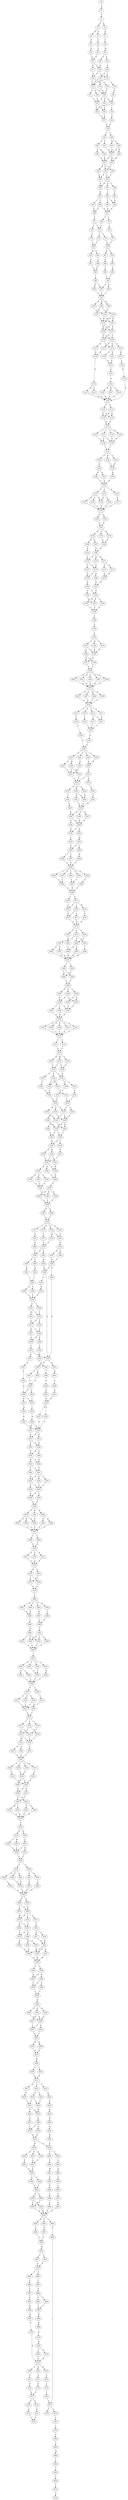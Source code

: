 strict digraph  {
	S0 -> S1 [ label = E ];
	S1 -> S2 [ label = T ];
	S2 -> S3 [ label = V ];
	S2 -> S4 [ label = A ];
	S3 -> S5 [ label = V ];
	S3 -> S6 [ label = R ];
	S4 -> S7 [ label = E ];
	S5 -> S8 [ label = S ];
	S6 -> S9 [ label = Y ];
	S7 -> S10 [ label = T ];
	S8 -> S11 [ label = L ];
	S9 -> S12 [ label = A ];
	S10 -> S13 [ label = M ];
	S11 -> S14 [ label = Q ];
	S12 -> S14 [ label = Q ];
	S13 -> S15 [ label = V ];
	S13 -> S16 [ label = S ];
	S14 -> S17 [ label = S ];
	S14 -> S18 [ label = G ];
	S15 -> S19 [ label = T ];
	S16 -> S18 [ label = G ];
	S17 -> S20 [ label = V ];
	S18 -> S21 [ label = I ];
	S18 -> S20 [ label = V ];
	S19 -> S22 [ label = A ];
	S19 -> S21 [ label = I ];
	S20 -> S23 [ label = T ];
	S20 -> S24 [ label = M ];
	S21 -> S25 [ label = L ];
	S21 -> S23 [ label = T ];
	S22 -> S26 [ label = A ];
	S22 -> S23 [ label = T ];
	S23 -> S27 [ label = Y ];
	S23 -> S28 [ label = E ];
	S23 -> S29 [ label = K ];
	S24 -> S28 [ label = E ];
	S25 -> S30 [ label = N ];
	S26 -> S28 [ label = E ];
	S27 -> S31 [ label = A ];
	S28 -> S32 [ label = V ];
	S28 -> S31 [ label = A ];
	S28 -> S33 [ label = T ];
	S29 -> S31 [ label = A ];
	S30 -> S33 [ label = T ];
	S31 -> S34 [ label = V ];
	S31 -> S35 [ label = L ];
	S32 -> S35 [ label = L ];
	S33 -> S34 [ label = V ];
	S33 -> S36 [ label = I ];
	S34 -> S37 [ label = S ];
	S35 -> S37 [ label = S ];
	S36 -> S38 [ label = F ];
	S37 -> S39 [ label = S ];
	S38 -> S39 [ label = S ];
	S39 -> S40 [ label = L ];
	S39 -> S41 [ label = V ];
	S40 -> S42 [ label = G ];
	S40 -> S43 [ label = W ];
	S41 -> S44 [ label = T ];
	S41 -> S45 [ label = S ];
	S42 -> S46 [ label = R ];
	S42 -> S47 [ label = Q ];
	S43 -> S47 [ label = Q ];
	S44 -> S48 [ label = E ];
	S44 -> S49 [ label = D ];
	S45 -> S47 [ label = Q ];
	S46 -> S50 [ label = Q ];
	S47 -> S51 [ label = K ];
	S47 -> S50 [ label = Q ];
	S48 -> S51 [ label = K ];
	S49 -> S51 [ label = K ];
	S50 -> S52 [ label = L ];
	S51 -> S52 [ label = L ];
	S51 -> S53 [ label = V ];
	S51 -> S54 [ label = M ];
	S52 -> S55 [ label = L ];
	S52 -> S56 [ label = F ];
	S53 -> S55 [ label = L ];
	S54 -> S56 [ label = F ];
	S55 -> S57 [ label = A ];
	S55 -> S58 [ label = P ];
	S55 -> S59 [ label = C ];
	S56 -> S58 [ label = P ];
	S57 -> S60 [ label = L ];
	S58 -> S61 [ label = A ];
	S59 -> S62 [ label = F ];
	S60 -> S63 [ label = A ];
	S60 -> S64 [ label = T ];
	S61 -> S65 [ label = I ];
	S61 -> S66 [ label = V ];
	S62 -> S63 [ label = A ];
	S63 -> S67 [ label = G ];
	S64 -> S67 [ label = G ];
	S65 -> S68 [ label = S ];
	S66 -> S67 [ label = G ];
	S66 -> S68 [ label = S ];
	S67 -> S69 [ label = L ];
	S67 -> S70 [ label = I ];
	S68 -> S71 [ label = F ];
	S69 -> S72 [ label = L ];
	S70 -> S73 [ label = I ];
	S71 -> S74 [ label = F ];
	S71 -> S72 [ label = L ];
	S72 -> S75 [ label = L ];
	S72 -> S76 [ label = I ];
	S73 -> S77 [ label = F ];
	S74 -> S78 [ label = V ];
	S75 -> S79 [ label = V ];
	S76 -> S80 [ label = L ];
	S77 -> S79 [ label = V ];
	S78 -> S80 [ label = L ];
	S79 -> S81 [ label = L ];
	S79 -> S82 [ label = V ];
	S80 -> S83 [ label = M ];
	S80 -> S84 [ label = F ];
	S81 -> S85 [ label = L ];
	S82 -> S86 [ label = F ];
	S83 -> S87 [ label = A ];
	S84 -> S88 [ label = T ];
	S85 -> S89 [ label = G ];
	S86 -> S90 [ label = C ];
	S87 -> S91 [ label = F ];
	S88 -> S91 [ label = F ];
	S89 -> S92 [ label = T ];
	S90 -> S92 [ label = T ];
	S91 -> S93 [ label = I ];
	S92 -> S94 [ label = G ];
	S92 -> S95 [ label = V ];
	S93 -> S95 [ label = V ];
	S93 -> S96 [ label = A ];
	S94 -> S97 [ label = L ];
	S95 -> S97 [ label = L ];
	S96 -> S97 [ label = L ];
	S97 -> S98 [ label = F ];
	S97 -> S99 [ label = H ];
	S97 -> S100 [ label = R ];
	S98 -> S101 [ label = M ];
	S98 -> S102 [ label = L ];
	S99 -> S103 [ label = V ];
	S100 -> S103 [ label = V ];
	S101 -> S104 [ label = K ];
	S102 -> S105 [ label = R ];
	S102 -> S104 [ label = K ];
	S103 -> S104 [ label = K ];
	S103 -> S105 [ label = R ];
	S104 -> S106 [ label = R ];
	S104 -> S107 [ label = K ];
	S105 -> S107 [ label = K ];
	S105 -> S106 [ label = R ];
	S106 -> S108 [ label = F ];
	S106 -> S109 [ label = Y ];
	S107 -> S108 [ label = F ];
	S107 -> S109 [ label = Y ];
	S108 -> S110 [ label = L ];
	S108 -> S111 [ label = H ];
	S109 -> S112 [ label = F ];
	S109 -> S110 [ label = L ];
	S109 -> S113 [ label = C ];
	S110 -> S114 [ label = D ];
	S110 -> S115 [ label = G ];
	S111 -> S116 [ label = N ];
	S112 -> S117 [ label = H ];
	S113 -> S116 [ label = N ];
	S114 -> S118 [ label = P ];
	S115 -> S118 [ label = P ];
	S116 -> S119 [ label = D ];
	S117 -> S120 [ label = S ];
	S118 -> S121 [ label = C ];
	S119 -> S122 [ label = M ];
	S119 -> S123 [ label = V ];
	S120 -> S124 [ label = K ];
	S121 -> S125 [ label = G ];
	S122 -> S126 [ label = K ];
	S123 -> S126 [ label = K ];
	S124 -> S126 [ label = K ];
	S125 -> S127 [ label = R ];
	S125 -> S128 [ label = C ];
	S125 -> S129 [ label = W ];
	S126 -> S130 [ label = F ];
	S126 -> S131 [ label = Y ];
	S127 -> S126 [ label = K ];
	S128 -> S126 [ label = K ];
	S129 -> S126 [ label = K ];
	S130 -> S132 [ label = E ];
	S130 -> S133 [ label = K ];
	S131 -> S133 [ label = K ];
	S131 -> S132 [ label = E ];
	S132 -> S134 [ label = N ];
	S133 -> S134 [ label = N ];
	S134 -> S135 [ label = V ];
	S134 -> S136 [ label = K ];
	S134 -> S137 [ label = I ];
	S134 -> S138 [ label = S ];
	S135 -> S139 [ label = Y ];
	S136 -> S140 [ label = F ];
	S137 -> S140 [ label = F ];
	S137 -> S139 [ label = Y ];
	S138 -> S140 [ label = F ];
	S139 -> S141 [ label = I ];
	S140 -> S141 [ label = I ];
	S141 -> S142 [ label = T ];
	S141 -> S143 [ label = G ];
	S141 -> S144 [ label = S ];
	S142 -> S145 [ label = R ];
	S143 -> S146 [ label = G ];
	S144 -> S146 [ label = G ];
	S145 -> S147 [ label = Q ];
	S145 -> S148 [ label = K ];
	S146 -> S149 [ label = R ];
	S147 -> S150 [ label = F ];
	S148 -> S150 [ label = F ];
	S149 -> S150 [ label = F ];
	S150 -> S151 [ label = V ];
	S150 -> S152 [ label = E ];
	S150 -> S153 [ label = I ];
	S151 -> S154 [ label = R ];
	S151 -> S155 [ label = Q ];
	S151 -> S156 [ label = K ];
	S152 -> S157 [ label = E ];
	S153 -> S158 [ label = L ];
	S153 -> S155 [ label = Q ];
	S154 -> S159 [ label = F ];
	S155 -> S159 [ label = F ];
	S156 -> S159 [ label = F ];
	S157 -> S159 [ label = F ];
	S158 -> S159 [ label = F ];
	S159 -> S160 [ label = D ];
	S159 -> S161 [ label = E ];
	S160 -> S162 [ label = E ];
	S161 -> S162 [ label = E ];
	S162 -> S163 [ label = G ];
	S162 -> S164 [ label = K ];
	S162 -> S165 [ label = R ];
	S163 -> S166 [ label = E ];
	S164 -> S167 [ label = R ];
	S164 -> S168 [ label = Q ];
	S165 -> S166 [ label = E ];
	S166 -> S169 [ label = R ];
	S167 -> S169 [ label = R ];
	S168 -> S170 [ label = K ];
	S169 -> S171 [ label = H ];
	S169 -> S172 [ label = A ];
	S169 -> S173 [ label = Q ];
	S170 -> S172 [ label = A ];
	S171 -> S174 [ label = Q ];
	S171 -> S175 [ label = R ];
	S172 -> S176 [ label = E ];
	S172 -> S177 [ label = T ];
	S173 -> S176 [ label = E ];
	S174 -> S178 [ label = Q ];
	S175 -> S178 [ label = Q ];
	S176 -> S179 [ label = G ];
	S176 -> S180 [ label = E ];
	S177 -> S179 [ label = G ];
	S178 -> S181 [ label = R ];
	S179 -> S182 [ label = K ];
	S180 -> S181 [ label = R ];
	S181 -> S183 [ label = P ];
	S182 -> S184 [ label = A ];
	S182 -> S183 [ label = P ];
	S183 -> S185 [ label = C ];
	S183 -> S186 [ label = N ];
	S183 -> S187 [ label = H ];
	S184 -> S187 [ label = H ];
	S185 -> S188 [ label = V ];
	S186 -> S188 [ label = V ];
	S187 -> S188 [ label = V ];
	S188 -> S189 [ label = L ];
	S189 -> S190 [ label = P ];
	S190 -> S191 [ label = L ];
	S191 -> S192 [ label = S ];
	S191 -> S193 [ label = T ];
	S191 -> S194 [ label = N ];
	S192 -> S195 [ label = K ];
	S193 -> S196 [ label = P ];
	S193 -> S195 [ label = K ];
	S194 -> S195 [ label = K ];
	S195 -> S197 [ label = K ];
	S196 -> S198 [ label = E ];
	S196 -> S197 [ label = K ];
	S197 -> S199 [ label = E ];
	S198 -> S199 [ label = E ];
	S199 -> S200 [ label = R ];
	S199 -> S201 [ label = K ];
	S199 -> S202 [ label = S ];
	S199 -> S203 [ label = G ];
	S199 -> S204 [ label = E ];
	S200 -> S205 [ label = K ];
	S201 -> S205 [ label = K ];
	S202 -> S205 [ label = K ];
	S203 -> S205 [ label = K ];
	S204 -> S205 [ label = K ];
	S205 -> S206 [ label = K ];
	S205 -> S207 [ label = L ];
	S205 -> S208 [ label = Q ];
	S205 -> S209 [ label = R ];
	S206 -> S210 [ label = Y ];
	S207 -> S210 [ label = Y ];
	S208 -> S210 [ label = Y ];
	S209 -> S210 [ label = Y ];
	S210 -> S211 [ label = V ];
	S210 -> S212 [ label = P ];
	S210 -> S213 [ label = I ];
	S210 -> S214 [ label = A ];
	S211 -> S215 [ label = V ];
	S212 -> S216 [ label = V ];
	S213 -> S217 [ label = A ];
	S213 -> S215 [ label = V ];
	S214 -> S218 [ label = T ];
	S215 -> S219 [ label = I ];
	S216 -> S220 [ label = L ];
	S217 -> S219 [ label = I ];
	S218 -> S219 [ label = I ];
	S219 -> S221 [ label = P ];
	S220 -> S222 [ label = S ];
	S221 -> S222 [ label = S ];
	S222 -> S223 [ label = F ];
	S222 -> S224 [ label = I ];
	S222 -> S225 [ label = S ];
	S222 -> S226 [ label = V ];
	S223 -> S227 [ label = G ];
	S223 -> S228 [ label = W ];
	S224 -> S229 [ label = R ];
	S225 -> S230 [ label = H ];
	S226 -> S229 [ label = R ];
	S227 -> S231 [ label = L ];
	S228 -> S231 [ label = L ];
	S228 -> S232 [ label = M ];
	S229 -> S233 [ label = P ];
	S230 -> S231 [ label = L ];
	S231 -> S234 [ label = T ];
	S232 -> S234 [ label = T ];
	S233 -> S234 [ label = T ];
	S233 -> S235 [ label = S ];
	S234 -> S236 [ label = P ];
	S234 -> S237 [ label = F ];
	S234 -> S238 [ label = V ];
	S235 -> S239 [ label = S ];
	S236 -> S240 [ label = K ];
	S236 -> S241 [ label = R ];
	S237 -> S242 [ label = G ];
	S238 -> S240 [ label = K ];
	S239 -> S243 [ label = S ];
	S240 -> S244 [ label = E ];
	S241 -> S244 [ label = E ];
	S242 -> S245 [ label = D ];
	S243 -> S244 [ label = E ];
	S244 -> S246 [ label = R ];
	S244 -> S247 [ label = W ];
	S244 -> S248 [ label = G ];
	S245 -> S246 [ label = R ];
	S246 -> S249 [ label = K ];
	S246 -> S250 [ label = S ];
	S247 -> S249 [ label = K ];
	S248 -> S249 [ label = K ];
	S249 -> S251 [ label = N ];
	S249 -> S252 [ label = A ];
	S250 -> S251 [ label = N ];
	S251 -> S253 [ label = L ];
	S252 -> S254 [ label = M ];
	S253 -> S255 [ label = G ];
	S254 -> S256 [ label = L ];
	S254 -> S255 [ label = G ];
	S255 -> S257 [ label = L ];
	S255 -> S258 [ label = T ];
	S256 -> S259 [ label = K ];
	S257 -> S260 [ label = F ];
	S258 -> S260 [ label = F ];
	S259 -> S260 [ label = F ];
	S260 -> S261 [ label = F ];
	S260 -> S262 [ label = S ];
	S260 -> S263 [ label = I ];
	S260 -> S264 [ label = L ];
	S260 -> S265 [ label = G ];
	S261 -> S266 [ label = L ];
	S262 -> S267 [ label = I ];
	S263 -> S267 [ label = I ];
	S264 -> S266 [ label = L ];
	S265 -> S268 [ label = A ];
	S266 -> S269 [ label = P ];
	S267 -> S269 [ label = P ];
	S268 -> S269 [ label = P ];
	S269 -> S270 [ label = I ];
	S269 -> S271 [ label = V ];
	S270 -> S272 [ label = L ];
	S271 -> S273 [ label = M ];
	S271 -> S274 [ label = I ];
	S271 -> S272 [ label = L ];
	S272 -> S275 [ label = T ];
	S273 -> S276 [ label = F ];
	S274 -> S275 [ label = T ];
	S274 -> S277 [ label = S ];
	S275 -> S278 [ label = H ];
	S276 -> S278 [ label = H ];
	S277 -> S278 [ label = H ];
	S278 -> S279 [ label = L ];
	S278 -> S280 [ label = V ];
	S278 -> S281 [ label = F ];
	S279 -> S282 [ label = Y ];
	S279 -> S283 [ label = L ];
	S279 -> S284 [ label = S ];
	S280 -> S284 [ label = S ];
	S281 -> S285 [ label = V ];
	S282 -> S286 [ label = L ];
	S282 -> S287 [ label = F ];
	S283 -> S288 [ label = I ];
	S284 -> S289 [ label = A ];
	S284 -> S290 [ label = S ];
	S285 -> S289 [ label = A ];
	S286 -> S291 [ label = W ];
	S287 -> S291 [ label = W ];
	S288 -> S291 [ label = W ];
	S289 -> S291 [ label = W ];
	S290 -> S291 [ label = W ];
	S291 -> S292 [ label = V ];
	S291 -> S293 [ label = A ];
	S292 -> S294 [ label = L ];
	S292 -> S295 [ label = V ];
	S293 -> S294 [ label = L ];
	S294 -> S296 [ label = F ];
	S295 -> S296 [ label = F ];
	S296 -> S297 [ label = A ];
	S296 -> S298 [ label = V ];
	S296 -> S299 [ label = I ];
	S297 -> S300 [ label = A ];
	S298 -> S301 [ label = T ];
	S298 -> S300 [ label = A ];
	S299 -> S302 [ label = G ];
	S299 -> S301 [ label = T ];
	S300 -> S303 [ label = V ];
	S300 -> S304 [ label = T ];
	S300 -> S305 [ label = I ];
	S301 -> S303 [ label = V ];
	S302 -> S303 [ label = V ];
	S303 -> S306 [ label = D ];
	S304 -> S306 [ label = D ];
	S305 -> S306 [ label = D ];
	S306 -> S307 [ label = F ];
	S306 -> S308 [ label = V ];
	S306 -> S309 [ label = S ];
	S306 -> S310 [ label = Y ];
	S306 -> S311 [ label = A ];
	S307 -> S312 [ label = L ];
	S308 -> S312 [ label = L ];
	S309 -> S312 [ label = L ];
	S310 -> S312 [ label = L ];
	S311 -> S312 [ label = L ];
	S312 -> S313 [ label = L ];
	S312 -> S314 [ label = S ];
	S313 -> S315 [ label = Y ];
	S314 -> S315 [ label = Y ];
	S315 -> S316 [ label = R ];
	S315 -> S317 [ label = W ];
	S315 -> S318 [ label = C ];
	S316 -> S319 [ label = L ];
	S317 -> S320 [ label = F ];
	S317 -> S319 [ label = L ];
	S318 -> S320 [ label = F ];
	S319 -> S321 [ label = V ];
	S319 -> S322 [ label = I ];
	S319 -> S323 [ label = L ];
	S320 -> S321 [ label = V ];
	S321 -> S324 [ label = F ];
	S321 -> S325 [ label = V ];
	S321 -> S326 [ label = D ];
	S322 -> S327 [ label = L ];
	S322 -> S324 [ label = F ];
	S323 -> S328 [ label = C ];
	S324 -> S329 [ label = S ];
	S325 -> S330 [ label = V ];
	S326 -> S331 [ label = I ];
	S327 -> S332 [ label = T ];
	S328 -> S329 [ label = S ];
	S329 -> S333 [ label = V ];
	S330 -> S334 [ label = I ];
	S331 -> S333 [ label = V ];
	S332 -> S334 [ label = I ];
	S333 -> S335 [ label = S ];
	S333 -> S336 [ label = N ];
	S333 -> S337 [ label = T ];
	S334 -> S337 [ label = T ];
	S334 -> S338 [ label = G ];
	S335 -> S339 [ label = R ];
	S335 -> S340 [ label = K ];
	S336 -> S341 [ label = T ];
	S337 -> S341 [ label = T ];
	S337 -> S340 [ label = K ];
	S338 -> S340 [ label = K ];
	S339 -> S342 [ label = H ];
	S340 -> S342 [ label = H ];
	S340 -> S343 [ label = K ];
	S341 -> S343 [ label = K ];
	S341 -> S344 [ label = Q ];
	S342 -> S345 [ label = F ];
	S342 -> S346 [ label = L ];
	S343 -> S346 [ label = L ];
	S344 -> S345 [ label = F ];
	S345 -> S347 [ label = Q ];
	S346 -> S348 [ label = S ];
	S346 -> S347 [ label = Q ];
	S347 -> S349 [ label = N ];
	S347 -> S350 [ label = G ];
	S348 -> S351 [ label = E ];
	S349 -> S352 [ label = L ];
	S349 -> S353 [ label = I ];
	S350 -> S352 [ label = L ];
	S351 -> S352 [ label = L ];
	S352 -> S354 [ label = P ];
	S352 -> S355 [ label = E ];
	S352 -> S356 [ label = K ];
	S353 -> S355 [ label = E ];
	S354 -> S357 [ label = S ];
	S354 -> S358 [ label = V ];
	S354 -> S359 [ label = A ];
	S355 -> S360 [ label = P ];
	S356 -> S360 [ label = P ];
	S357 -> S361 [ label = L ];
	S358 -> S361 [ label = L ];
	S359 -> S361 [ label = L ];
	S360 -> S362 [ label = F ];
	S361 -> S363 [ label = E ];
	S362 -> S364 [ label = N ];
	S362 -> S363 [ label = E ];
	S362 -> S365 [ label = H ];
	S363 -> S366 [ label = V ];
	S364 -> S366 [ label = V ];
	S365 -> S366 [ label = V ];
	S366 -> S367 [ label = H ];
	S366 -> S368 [ label = P ];
	S367 -> S369 [ label = L ];
	S368 -> S369 [ label = L ];
	S369 -> S370 [ label = K ];
	S369 -> S371 [ label = L ];
	S369 -> S372 [ label = R ];
	S369 -> S373 [ label = M ];
	S370 -> S374 [ label = L ];
	S370 -> S375 [ label = M ];
	S371 -> S376 [ label = A ];
	S372 -> S374 [ label = L ];
	S373 -> S377 [ label = I ];
	S374 -> S378 [ label = H ];
	S375 -> S379 [ label = S ];
	S376 -> S380 [ label = N ];
	S377 -> S379 [ label = S ];
	S378 -> S381 [ label = R ];
	S378 -> S382 [ label = G ];
	S379 -> S383 [ label = V ];
	S379 -> S384 [ label = F ];
	S380 -> S384 [ label = F ];
	S381 -> S385 [ label = E ];
	S382 -> S385 [ label = E ];
	S383 -> S386 [ label = D ];
	S384 -> S387 [ label = K ];
	S384 -> S388 [ label = T ];
	S385 -> S389 [ label = E ];
	S385 -> S390 [ label = K ];
	S386 -> S390 [ label = K ];
	S387 -> S391 [ label = N ];
	S388 -> S392 [ label = G ];
	S389 -> S393 [ label = Q ];
	S390 -> S394 [ label = G ];
	S390 -> S393 [ label = Q ];
	S391 -> S395 [ label = I ];
	S392 -> S395 [ label = I ];
	S393 -> S396 [ label = G ];
	S393 -> S397 [ label = N ];
	S394 -> S398 [ label = S ];
	S395 -> S399 [ label = V ];
	S395 -> S400 [ label = A ];
	S396 -> S401 [ label = T ];
	S396 -> S402 [ label = A ];
	S397 -> S403 [ label = N ];
	S398 -> S404 [ label = T ];
	S399 -> S404 [ label = T ];
	S400 -> S404 [ label = T ];
	S401 -> S405 [ label = Q ];
	S402 -> S405 [ label = Q ];
	S403 -> S406 [ label = V ];
	S404 -> S407 [ label = L ];
	S404 -> S408 [ label = I ];
	S405 -> S409 [ label = N ];
	S405 -> S410 [ label = G ];
	S406 -> S411 [ label = Q ];
	S407 -> S412 [ label = M ];
	S407 -> S413 [ label = I ];
	S408 -> S413 [ label = I ];
	S409 -> S414 [ label = I ];
	S409 -> S415 [ label = R ];
	S410 -> S414 [ label = I ];
	S411 -> S416 [ label = E ];
	S412 -> S417 [ label = G ];
	S413 -> S418 [ label = V ];
	S413 -> S417 [ label = G ];
	S414 -> S419 [ label = I ];
	S415 -> S420 [ label = Q ];
	S416 -> S421 [ label = E ];
	S416 -> S422 [ label = N ];
	S417 -> S423 [ label = Q ];
	S417 -> S424 [ label = I ];
	S418 -> S424 [ label = I ];
	S419 -> S425 [ label = H ];
	S420 -> S426 [ label = R ];
	S421 -> S427 [ label = D ];
	S422 -> S427 [ label = D ];
	S423 -> S428 [ label = Q ];
	S424 -> S429 [ label = K ];
	S424 -> S428 [ label = Q ];
	S425 -> S427 [ label = D ];
	S425 -> S430 [ label = S ];
	S426 -> S427 [ label = D ];
	S427 -> S431 [ label = S ];
	S427 -> S432 [ label = F ];
	S428 -> S433 [ label = I ];
	S429 -> S434 [ label = T ];
	S430 -> S431 [ label = S ];
	S431 -> S435 [ label = P ];
	S431 -> S436 [ label = S ];
	S432 -> S436 [ label = S ];
	S433 -> S393 [ label = Q ];
	S433 -> S437 [ label = E ];
	S434 -> S438 [ label = G ];
	S435 -> S439 [ label = F ];
	S436 -> S439 [ label = F ];
	S436 -> S440 [ label = Y ];
	S437 -> S441 [ label = E ];
	S438 -> S442 [ label = S ];
	S439 -> S443 [ label = N ];
	S439 -> S444 [ label = S ];
	S440 -> S444 [ label = S ];
	S441 -> S445 [ label = E ];
	S442 -> S446 [ label = T ];
	S443 -> S447 [ label = V ];
	S443 -> S448 [ label = I ];
	S444 -> S447 [ label = V ];
	S445 -> S409 [ label = N ];
	S446 -> S449 [ label = S ];
	S447 -> S450 [ label = S ];
	S447 -> S451 [ label = T ];
	S447 -> S452 [ label = P ];
	S448 -> S450 [ label = S ];
	S449 -> S453 [ label = E ];
	S450 -> S454 [ label = L ];
	S450 -> S455 [ label = V ];
	S451 -> S454 [ label = L ];
	S452 -> S454 [ label = L ];
	S453 -> S416 [ label = E ];
	S454 -> S456 [ label = F ];
	S454 -> S457 [ label = I ];
	S455 -> S456 [ label = F ];
	S456 -> S458 [ label = E ];
	S457 -> S458 [ label = E ];
	S458 -> S459 [ label = P ];
	S458 -> S460 [ label = R ];
	S458 -> S461 [ label = K ];
	S459 -> S462 [ label = N ];
	S459 -> S463 [ label = S ];
	S459 -> S464 [ label = D ];
	S460 -> S465 [ label = E ];
	S460 -> S466 [ label = K ];
	S461 -> S464 [ label = D ];
	S462 -> S467 [ label = C ];
	S463 -> S467 [ label = C ];
	S464 -> S467 [ label = C ];
	S465 -> S467 [ label = C ];
	S466 -> S467 [ label = C ];
	S467 -> S468 [ label = I ];
	S467 -> S469 [ label = L ];
	S468 -> S470 [ label = P ];
	S469 -> S470 [ label = P ];
	S470 -> S471 [ label = K ];
	S470 -> S472 [ label = T ];
	S470 -> S473 [ label = E ];
	S471 -> S474 [ label = P ];
	S472 -> S474 [ label = P ];
	S473 -> S474 [ label = P ];
	S474 -> S475 [ label = K ];
	S474 -> S476 [ label = E ];
	S475 -> S477 [ label = L ];
	S475 -> S478 [ label = F ];
	S476 -> S477 [ label = L ];
	S477 -> S479 [ label = L ];
	S478 -> S479 [ label = L ];
	S479 -> S480 [ label = L ];
	S480 -> S481 [ label = S ];
	S480 -> S482 [ label = H ];
	S480 -> S483 [ label = Y ];
	S480 -> S484 [ label = L ];
	S481 -> S485 [ label = K ];
	S482 -> S486 [ label = T ];
	S483 -> S487 [ label = N ];
	S484 -> S485 [ label = K ];
	S485 -> S488 [ label = T ];
	S486 -> S489 [ label = S ];
	S487 -> S489 [ label = S ];
	S488 -> S490 [ label = W ];
	S489 -> S491 [ label = V ];
	S490 -> S492 [ label = V ];
	S490 -> S493 [ label = A ];
	S490 -> S494 [ label = I ];
	S491 -> S492 [ label = V ];
	S491 -> S493 [ label = A ];
	S491 -> S495 [ label = L ];
	S492 -> S496 [ label = P ];
	S493 -> S496 [ label = P ];
	S494 -> S496 [ label = P ];
	S495 -> S496 [ label = P ];
	S496 -> S497 [ label = L ];
	S497 -> S498 [ label = S ];
	S497 -> S499 [ label = A ];
	S497 -> S500 [ label = L ];
	S497 -> S501 [ label = G ];
	S498 -> S502 [ label = I ];
	S498 -> S503 [ label = A ];
	S499 -> S504 [ label = V ];
	S500 -> S504 [ label = V ];
	S501 -> S505 [ label = M ];
	S502 -> S506 [ label = I ];
	S503 -> S506 [ label = I ];
	S504 -> S506 [ label = I ];
	S505 -> S506 [ label = I ];
	S506 -> S507 [ label = L ];
	S506 -> S508 [ label = I ];
	S507 -> S509 [ label = V ];
	S507 -> S510 [ label = A ];
	S507 -> S511 [ label = I ];
	S508 -> S512 [ label = T ];
	S509 -> S513 [ label = I ];
	S509 -> S514 [ label = T ];
	S510 -> S513 [ label = I ];
	S511 -> S513 [ label = I ];
	S512 -> S513 [ label = I ];
	S513 -> S515 [ label = L ];
	S514 -> S515 [ label = L ];
	S515 -> S516 [ label = V ];
	S515 -> S517 [ label = I ];
	S515 -> S518 [ label = L ];
	S516 -> S519 [ label = V ];
	S516 -> S520 [ label = I ];
	S517 -> S521 [ label = L ];
	S517 -> S520 [ label = I ];
	S518 -> S521 [ label = L ];
	S519 -> S522 [ label = L ];
	S520 -> S523 [ label = M ];
	S520 -> S522 [ label = L ];
	S521 -> S522 [ label = L ];
	S522 -> S524 [ label = G ];
	S523 -> S525 [ label = V ];
	S523 -> S526 [ label = A ];
	S524 -> S527 [ label = L ];
	S525 -> S527 [ label = L ];
	S526 -> S527 [ label = L ];
	S527 -> S528 [ label = L ];
	S527 -> S529 [ label = V ];
	S527 -> S530 [ label = S ];
	S527 -> S531 [ label = M ];
	S528 -> S532 [ label = S ];
	S529 -> S533 [ label = V ];
	S530 -> S532 [ label = S ];
	S531 -> S534 [ label = A ];
	S532 -> S535 [ label = S ];
	S532 -> S536 [ label = A ];
	S533 -> S535 [ label = S ];
	S534 -> S535 [ label = S ];
	S535 -> S537 [ label = F ];
	S535 -> S538 [ label = K ];
	S536 -> S538 [ label = K ];
	S537 -> S539 [ label = L ];
	S538 -> S540 [ label = V ];
	S538 -> S539 [ label = L ];
	S539 -> S541 [ label = M ];
	S539 -> S542 [ label = I ];
	S540 -> S543 [ label = A ];
	S540 -> S544 [ label = S ];
	S541 -> S545 [ label = Q ];
	S542 -> S545 [ label = Q ];
	S543 -> S545 [ label = Q ];
	S544 -> S545 [ label = Q ];
	S545 -> S546 [ label = L ];
	S546 -> S547 [ label = K ];
	S546 -> S548 [ label = R ];
	S547 -> S549 [ label = I ];
	S547 -> S550 [ label = M ];
	S548 -> S551 [ label = L ];
	S549 -> S552 [ label = L ];
	S550 -> S552 [ label = L ];
	S551 -> S552 [ label = L ];
	S551 -> S553 [ label = M ];
	S552 -> S554 [ label = V ];
	S553 -> S554 [ label = V ];
	S554 -> S555 [ label = S ];
	S554 -> S556 [ label = C ];
	S555 -> S557 [ label = A ];
	S555 -> S558 [ label = S ];
	S555 -> S559 [ label = T ];
	S556 -> S560 [ label = E ];
	S556 -> S561 [ label = D ];
	S557 -> S562 [ label = S ];
	S558 -> S563 [ label = L ];
	S559 -> S562 [ label = S ];
	S560 -> S564 [ label = Q ];
	S561 -> S565 [ label = R ];
	S562 -> S566 [ label = F ];
	S563 -> S566 [ label = F ];
	S564 -> S566 [ label = F ];
	S565 -> S566 [ label = F ];
	S566 -> S567 [ label = Y ];
	S566 -> S568 [ label = F ];
	S567 -> S569 [ label = P ];
	S568 -> S569 [ label = P ];
	S568 -> S570 [ label = S ];
	S569 -> S571 [ label = S ];
	S569 -> S572 [ label = I ];
	S569 -> S573 [ label = D ];
	S570 -> S573 [ label = D ];
	S571 -> S574 [ label = V ];
	S572 -> S575 [ label = A ];
	S573 -> S576 [ label = N ];
	S573 -> S575 [ label = A ];
	S574 -> S577 [ label = Q ];
	S574 -> S578 [ label = E ];
	S575 -> S579 [ label = A ];
	S575 -> S580 [ label = S ];
	S576 -> S579 [ label = A ];
	S577 -> S581 [ label = R ];
	S578 -> S581 [ label = R ];
	S579 -> S582 [ label = E ];
	S579 -> S583 [ label = D ];
	S580 -> S584 [ label = N ];
	S581 -> S585 [ label = E ];
	S581 -> S586 [ label = A ];
	S581 -> S587 [ label = K ];
	S582 -> S586 [ label = A ];
	S583 -> S585 [ label = E ];
	S584 -> S586 [ label = A ];
	S585 -> S588 [ label = R ];
	S586 -> S588 [ label = R ];
	S587 -> S588 [ label = R ];
	S588 -> S589 [ label = I ];
	S588 -> S590 [ label = V ];
	S589 -> S591 [ label = Q ];
	S590 -> S592 [ label = E ];
	S590 -> S591 [ label = Q ];
	S591 -> S593 [ label = Y ];
	S592 -> S593 [ label = Y ];
	S592 -> S594 [ label = F ];
	S593 -> S595 [ label = L ];
	S594 -> S595 [ label = L ];
	S595 -> S596 [ label = H ];
	S596 -> S597 [ label = A ];
	S596 -> S598 [ label = D ];
	S596 -> S599 [ label = R ];
	S597 -> S600 [ label = K ];
	S597 -> S601 [ label = R ];
	S598 -> S600 [ label = K ];
	S599 -> S600 [ label = K ];
	S600 -> S602 [ label = L ];
	S600 -> S603 [ label = I ];
	S601 -> S603 [ label = I ];
	S602 -> S604 [ label = L ];
	S603 -> S604 [ label = L ];
	S604 -> S605 [ label = K ];
	S604 -> S606 [ label = R ];
	S605 -> S607 [ label = K ];
	S606 -> S607 [ label = K ];
	S607 -> S608 [ label = R ];
	S608 -> S609 [ label = S ];
	S608 -> S610 [ label = L ];
	S609 -> S611 [ label = K ];
	S610 -> S611 [ label = K ];
	S611 -> S612 [ label = Q ];
	S611 -> S613 [ label = K ];
	S611 -> S614 [ label = T ];
	S612 -> S615 [ label = P ];
	S612 -> S616 [ label = S ];
	S613 -> S618 [ label = R ];
	S614 -> S619 [ label = N ];
	S615 -> S620 [ label = V ];
	S615 -> S621 [ label = L ];
	S616 -> S620 [ label = V ];
	S618 -> S621 [ label = L ];
	S619 -> S622 [ label = K ];
	S620 -> S623 [ label = G ];
	S621 -> S624 [ label = C ];
	S621 -> S623 [ label = G ];
	S622 -> S625 [ label = K ];
	S623 -> S626 [ label = E ];
	S624 -> S627 [ label = A ];
	S625 -> S628 [ label = E ];
	S626 -> S629 [ label = E ];
	S626 -> S630 [ label = V ];
	S627 -> S630 [ label = V ];
	S628 -> S631 [ label = N ];
	S629 -> S632 [ label = K ];
	S630 -> S632 [ label = K ];
	S631 -> S633 [ label = E ];
	S632 -> S634 [ label = R ];
	S632 -> S635 [ label = S ];
	S633 -> S635 [ label = S ];
	S634 -> S636 [ label = K ];
	S634 -> S637 [ label = N ];
	S634 -> S638 [ label = E ];
	S635 -> S639 [ label = T ];
	S635 -> S640 [ label = S ];
	S636 -> S641 [ label = L ];
	S637 -> S641 [ label = L ];
	S638 -> S642 [ label = P ];
	S639 -> S643 [ label = V ];
	S640 -> S644 [ label = I ];
	S641 -> S645 [ label = S ];
	S642 -> S645 [ label = S ];
	S643 -> S646 [ label = V ];
	S644 -> S647 [ label = M ];
	S645 -> S648 [ label = L ];
	S645 -> S649 [ label = G ];
	S646 -> S650 [ label = A ];
	S647 -> S651 [ label = S ];
	S648 -> S652 [ label = Y ];
	S649 -> S652 [ label = Y ];
	S650 -> S653 [ label = L ];
	S651 -> S654 [ label = F ];
	S652 -> S655 [ label = F ];
	S652 -> S656 [ label = L ];
	S653 -> S657 [ label = A ];
	S654 -> S658 [ label = I ];
	S655 -> S659 [ label = T ];
	S655 -> S660 [ label = R ];
	S656 -> S659 [ label = T ];
	S657 -> S661 [ label = K ];
	S658 -> S662 [ label = L ];
	S659 -> S663 [ label = K ];
	S660 -> S663 [ label = K ];
	S661 -> S663 [ label = K ];
	S662 -> S663 [ label = K ];
	S663 -> S664 [ label = I ];
	S663 -> S665 [ label = K ];
	S663 -> S666 [ label = V ];
	S664 -> S667 [ label = H ];
	S665 -> S668 [ label = S ];
	S666 -> S669 [ label = S ];
	S667 -> S670 [ label = F ];
	S668 -> S670 [ label = F ];
	S669 -> S671 [ label = L ];
	S670 -> S672 [ label = W ];
	S671 -> S673 [ label = T ];
	S671 -> S674 [ label = Y ];
	S672 -> S675 [ label = L ];
	S672 -> S676 [ label = F ];
	S674 -> S677 [ label = I ];
	S675 -> S678 [ label = P ];
	S676 -> S678 [ label = P ];
	S677 -> S679 [ label = Y ];
	S678 -> S680 [ label = V ];
	S678 -> S681 [ label = I ];
	S679 -> S682 [ label = C ];
	S680 -> S683 [ label = L ];
	S681 -> S684 [ label = F ];
	S682 -> S685 [ label = T ];
	S683 -> S686 [ label = K ];
	S684 -> S687 [ label = Y ];
	S685 -> S688 [ label = M ];
	S686 -> S689 [ label = V ];
	S686 -> S690 [ label = T ];
	S687 -> S691 [ label = Q ];
	S688 -> S692 [ label = L ];
	S689 -> S693 [ label = I ];
	S690 -> S693 [ label = I ];
	S691 -> S694 [ label = N ];
	S692 -> S695 [ label = C ];
	S693 -> S696 [ label = R ];
	S694 -> S697 [ label = Q ];
	S695 -> S698 [ label = Y ];
	S696 -> S699 [ label = K ];
	S697 -> S700 [ label = E ];
	S698 -> S701 [ label = V ];
	S699 -> S702 [ label = K ];
	S700 -> S703 [ label = D ];
	S701 -> S704 [ label = C ];
	S702 -> S705 [ label = Q ];
	S703 -> S706 [ label = A ];
	S703 -> S707 [ label = D ];
	S703 -> S708 [ label = T ];
	S705 -> S709 [ label = V ];
	S705 -> S710 [ label = M ];
	S706 -> S711 [ label = A ];
	S707 -> S712 [ label = T ];
	S708 -> S713 [ label = T ];
	S709 -> S703 [ label = D ];
	S710 -> S703 [ label = D ];
	S711 -> S714 [ label = G ];
	S712 -> S715 [ label = I ];
	S713 -> S716 [ label = N ];
	S714 -> S717 [ label = E ];
	S715 -> S718 [ label = I ];
	S716 -> S717 [ label = E ];
	S717 -> S719 [ label = C ];
	S717 -> S720 [ label = G ];
	S718 -> S671 [ label = L ];
	S719 -> S721 [ label = N ];
	S720 -> S722 [ label = Q ];
	S721 -> S723 [ label = P ];
	S722 -> S723 [ label = P ];
}
